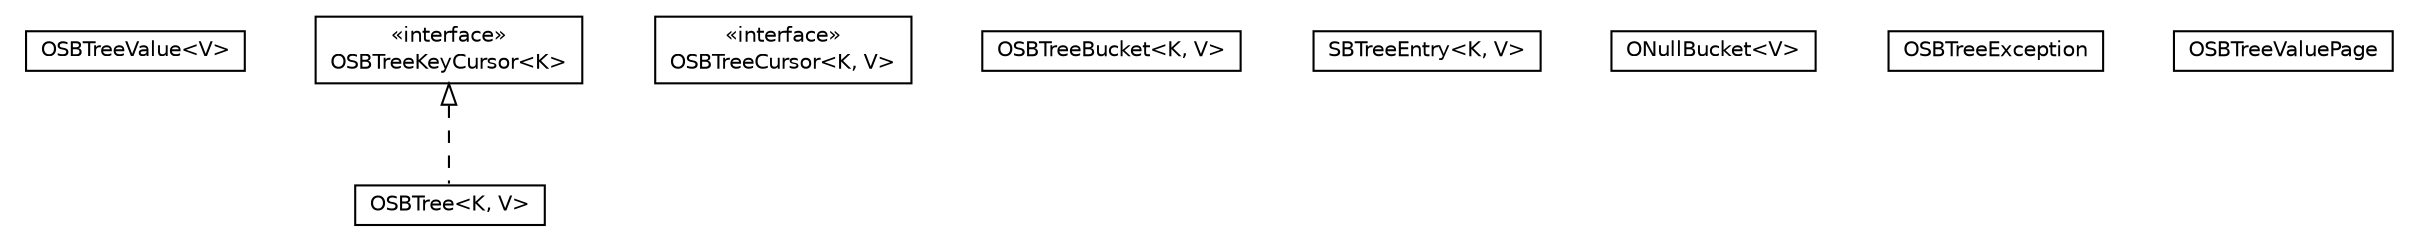 #!/usr/local/bin/dot
#
# Class diagram 
# Generated by UMLGraph version R5_6-24-gf6e263 (http://www.umlgraph.org/)
#

digraph G {
	edge [fontname="Helvetica",fontsize=10,labelfontname="Helvetica",labelfontsize=10];
	node [fontname="Helvetica",fontsize=10,shape=plaintext];
	nodesep=0.25;
	ranksep=0.5;
	// com.orientechnologies.orient.core.index.sbtree.local.OSBTreeValue<V>
	c255341 [label=<<table title="com.orientechnologies.orient.core.index.sbtree.local.OSBTreeValue" border="0" cellborder="1" cellspacing="0" cellpadding="2" port="p" href="./OSBTreeValue.html">
		<tr><td><table border="0" cellspacing="0" cellpadding="1">
<tr><td align="center" balign="center"> OSBTreeValue&lt;V&gt; </td></tr>
		</table></td></tr>
		</table>>, URL="./OSBTreeValue.html", fontname="Helvetica", fontcolor="black", fontsize=10.0];
	// com.orientechnologies.orient.core.index.sbtree.local.OSBTree<K, V>
	c255342 [label=<<table title="com.orientechnologies.orient.core.index.sbtree.local.OSBTree" border="0" cellborder="1" cellspacing="0" cellpadding="2" port="p" href="./OSBTree.html">
		<tr><td><table border="0" cellspacing="0" cellpadding="1">
<tr><td align="center" balign="center"> OSBTree&lt;K, V&gt; </td></tr>
		</table></td></tr>
		</table>>, URL="./OSBTree.html", fontname="Helvetica", fontcolor="black", fontsize=10.0];
	// com.orientechnologies.orient.core.index.sbtree.local.OSBTree.OSBTreeCursor<K, V>
	c255343 [label=<<table title="com.orientechnologies.orient.core.index.sbtree.local.OSBTree.OSBTreeCursor" border="0" cellborder="1" cellspacing="0" cellpadding="2" port="p" href="./OSBTree.OSBTreeCursor.html">
		<tr><td><table border="0" cellspacing="0" cellpadding="1">
<tr><td align="center" balign="center"> &#171;interface&#187; </td></tr>
<tr><td align="center" balign="center"> OSBTreeCursor&lt;K, V&gt; </td></tr>
		</table></td></tr>
		</table>>, URL="./OSBTree.OSBTreeCursor.html", fontname="Helvetica", fontcolor="black", fontsize=10.0];
	// com.orientechnologies.orient.core.index.sbtree.local.OSBTree.OSBTreeKeyCursor<K>
	c255344 [label=<<table title="com.orientechnologies.orient.core.index.sbtree.local.OSBTree.OSBTreeKeyCursor" border="0" cellborder="1" cellspacing="0" cellpadding="2" port="p" href="./OSBTree.OSBTreeKeyCursor.html">
		<tr><td><table border="0" cellspacing="0" cellpadding="1">
<tr><td align="center" balign="center"> &#171;interface&#187; </td></tr>
<tr><td align="center" balign="center"> OSBTreeKeyCursor&lt;K&gt; </td></tr>
		</table></td></tr>
		</table>>, URL="./OSBTree.OSBTreeKeyCursor.html", fontname="Helvetica", fontcolor="black", fontsize=10.0];
	// com.orientechnologies.orient.core.index.sbtree.local.OSBTreeBucket<K, V>
	c255345 [label=<<table title="com.orientechnologies.orient.core.index.sbtree.local.OSBTreeBucket" border="0" cellborder="1" cellspacing="0" cellpadding="2" port="p" href="./OSBTreeBucket.html">
		<tr><td><table border="0" cellspacing="0" cellpadding="1">
<tr><td align="center" balign="center"> OSBTreeBucket&lt;K, V&gt; </td></tr>
		</table></td></tr>
		</table>>, URL="./OSBTreeBucket.html", fontname="Helvetica", fontcolor="black", fontsize=10.0];
	// com.orientechnologies.orient.core.index.sbtree.local.OSBTreeBucket.SBTreeEntry<K, V>
	c255346 [label=<<table title="com.orientechnologies.orient.core.index.sbtree.local.OSBTreeBucket.SBTreeEntry" border="0" cellborder="1" cellspacing="0" cellpadding="2" port="p" href="./OSBTreeBucket.SBTreeEntry.html">
		<tr><td><table border="0" cellspacing="0" cellpadding="1">
<tr><td align="center" balign="center"> SBTreeEntry&lt;K, V&gt; </td></tr>
		</table></td></tr>
		</table>>, URL="./OSBTreeBucket.SBTreeEntry.html", fontname="Helvetica", fontcolor="black", fontsize=10.0];
	// com.orientechnologies.orient.core.index.sbtree.local.ONullBucket<V>
	c255347 [label=<<table title="com.orientechnologies.orient.core.index.sbtree.local.ONullBucket" border="0" cellborder="1" cellspacing="0" cellpadding="2" port="p" href="./ONullBucket.html">
		<tr><td><table border="0" cellspacing="0" cellpadding="1">
<tr><td align="center" balign="center"> ONullBucket&lt;V&gt; </td></tr>
		</table></td></tr>
		</table>>, URL="./ONullBucket.html", fontname="Helvetica", fontcolor="black", fontsize=10.0];
	// com.orientechnologies.orient.core.index.sbtree.local.OSBTreeException
	c255348 [label=<<table title="com.orientechnologies.orient.core.index.sbtree.local.OSBTreeException" border="0" cellborder="1" cellspacing="0" cellpadding="2" port="p" href="./OSBTreeException.html">
		<tr><td><table border="0" cellspacing="0" cellpadding="1">
<tr><td align="center" balign="center"> OSBTreeException </td></tr>
		</table></td></tr>
		</table>>, URL="./OSBTreeException.html", fontname="Helvetica", fontcolor="black", fontsize=10.0];
	// com.orientechnologies.orient.core.index.sbtree.local.OSBTreeValuePage
	c255349 [label=<<table title="com.orientechnologies.orient.core.index.sbtree.local.OSBTreeValuePage" border="0" cellborder="1" cellspacing="0" cellpadding="2" port="p" href="./OSBTreeValuePage.html">
		<tr><td><table border="0" cellspacing="0" cellpadding="1">
<tr><td align="center" balign="center"> OSBTreeValuePage </td></tr>
		</table></td></tr>
		</table>>, URL="./OSBTreeValuePage.html", fontname="Helvetica", fontcolor="black", fontsize=10.0];
	//com.orientechnologies.orient.core.index.sbtree.local.OSBTree<K, V>.OSBTreeFullKeyCursor implements com.orientechnologies.orient.core.index.sbtree.local.OSBTree.OSBTreeKeyCursor<K>
	c255344:p -> c255342:p [dir=back,arrowtail=empty,style=dashed];
}


